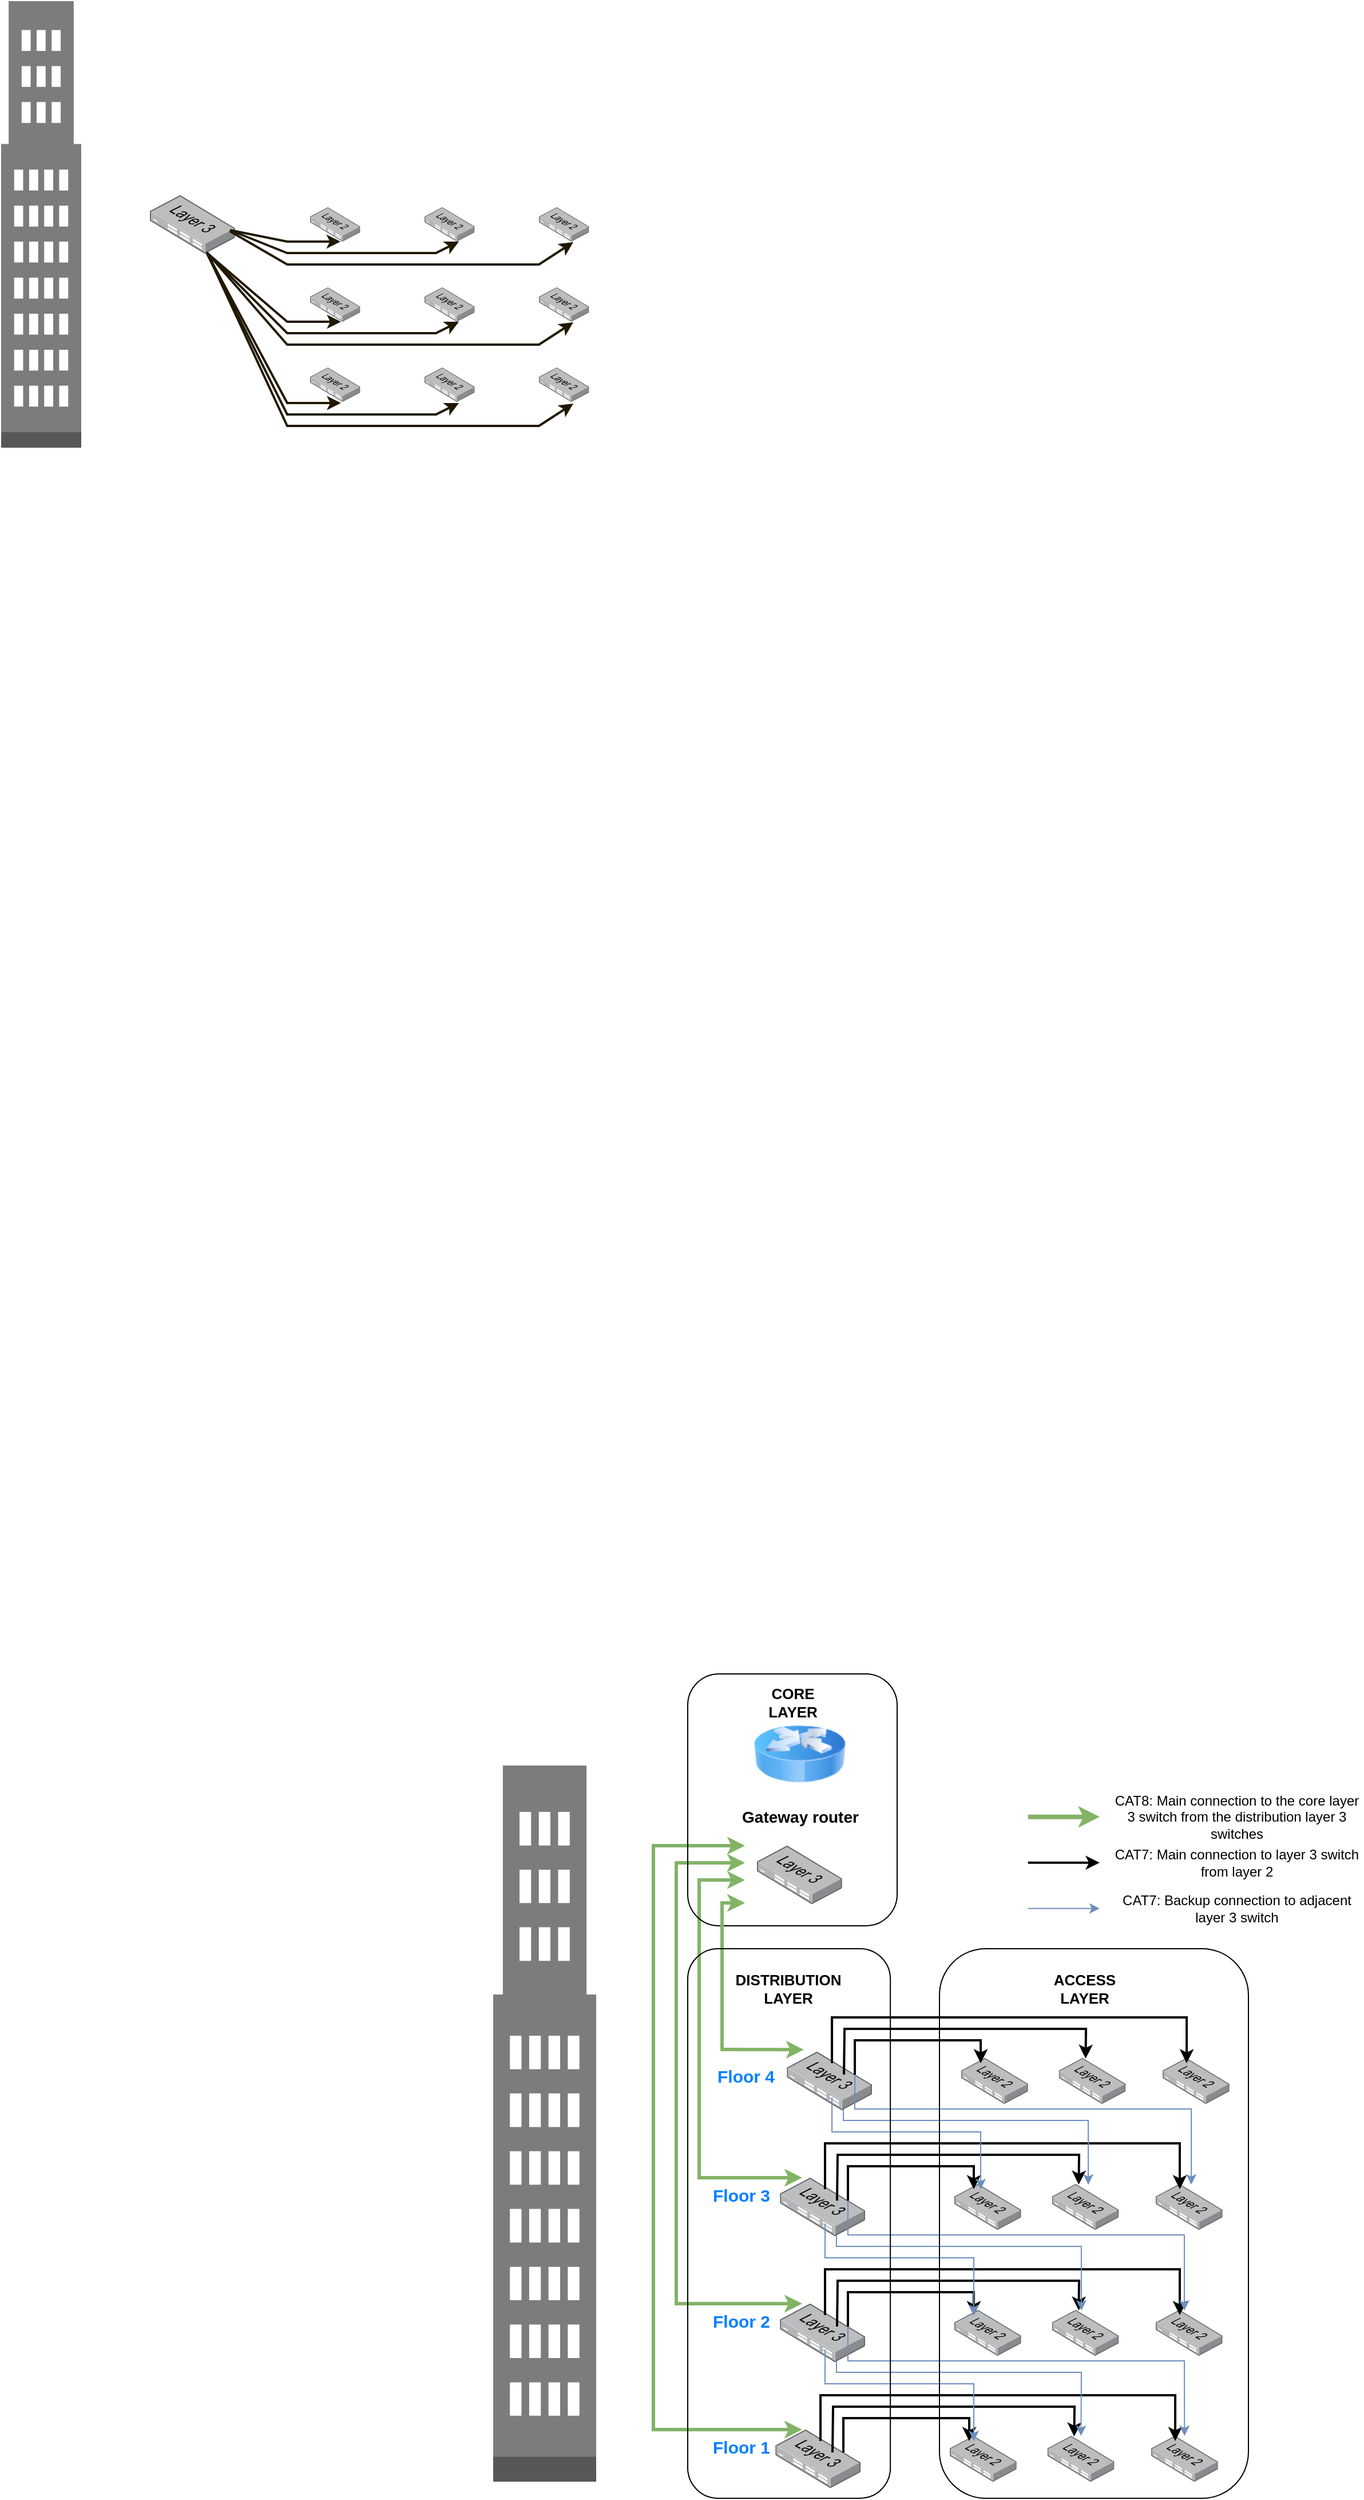 <mxfile version="21.1.5" type="github">
  <diagram name="Page-1" id="d2RnDEmiHLYn-2It_elG">
    <mxGraphModel dx="1366" dy="1354" grid="1" gridSize="10" guides="1" tooltips="1" connect="1" arrows="1" fold="1" page="1" pageScale="1" pageWidth="850" pageHeight="1100" math="0" shadow="0">
      <root>
        <mxCell id="0" />
        <mxCell id="1" parent="0" />
        <mxCell id="zbWsm09rBWJATYQbWznf-193" value="" style="outlineConnect=0;dashed=0;verticalLabelPosition=bottom;verticalAlign=top;align=center;html=1;shape=mxgraph.aws3.office_building;fillColor=#7D7C7C;gradientColor=none;" vertex="1" parent="1">
          <mxGeometry x="370" y="1441" width="90" height="625.5" as="geometry" />
        </mxCell>
        <mxCell id="zbWsm09rBWJATYQbWznf-194" value="" style="image;points=[];aspect=fixed;html=1;align=center;shadow=0;dashed=0;image=img/lib/allied_telesis/switch/Switch_24_port_L3.svg;" vertex="1" parent="1">
          <mxGeometry x="620.6" y="1911" width="74.4" height="51" as="geometry" />
        </mxCell>
        <mxCell id="zbWsm09rBWJATYQbWznf-195" value="" style="image;points=[];aspect=fixed;html=1;align=center;shadow=0;dashed=0;image=img/lib/allied_telesis/switch/Switch_24_port_L2.svg;" vertex="1" parent="1">
          <mxGeometry x="773" y="1916.5" width="58.35" height="40" as="geometry" />
        </mxCell>
        <mxCell id="zbWsm09rBWJATYQbWznf-196" value="" style="image;points=[];aspect=fixed;html=1;align=center;shadow=0;dashed=0;image=img/lib/allied_telesis/switch/Switch_24_port_L2.svg;" vertex="1" parent="1">
          <mxGeometry x="858.35" y="1916.5" width="58.35" height="40" as="geometry" />
        </mxCell>
        <mxCell id="zbWsm09rBWJATYQbWznf-197" value="" style="image;points=[];aspect=fixed;html=1;align=center;shadow=0;dashed=0;image=img/lib/allied_telesis/switch/Switch_24_port_L2.svg;" vertex="1" parent="1">
          <mxGeometry x="949" y="1916.5" width="58.35" height="40" as="geometry" />
        </mxCell>
        <mxCell id="zbWsm09rBWJATYQbWznf-198" value="" style="endArrow=classic;html=1;rounded=0;entryX=0.36;entryY=0.113;entryDx=0;entryDy=0;entryPerimeter=0;strokeWidth=2;" edge="1" parent="1" target="zbWsm09rBWJATYQbWznf-197">
          <mxGeometry width="50" height="50" relative="1" as="geometry">
            <mxPoint x="660" y="1921" as="sourcePoint" />
            <mxPoint x="920" y="1871" as="targetPoint" />
            <Array as="points">
              <mxPoint x="660" y="1881" />
              <mxPoint x="970" y="1881" />
            </Array>
          </mxGeometry>
        </mxCell>
        <mxCell id="zbWsm09rBWJATYQbWznf-199" value="" style="endArrow=classic;html=1;rounded=0;entryX=0.4;entryY=0.014;entryDx=0;entryDy=0;entryPerimeter=0;strokeWidth=2;" edge="1" parent="1" target="zbWsm09rBWJATYQbWznf-196">
          <mxGeometry width="50" height="50" relative="1" as="geometry">
            <mxPoint x="670.5" y="1931" as="sourcePoint" />
            <mxPoint x="750.5" y="1931" as="targetPoint" />
            <Array as="points">
              <mxPoint x="671" y="1891" />
              <mxPoint x="882" y="1891" />
            </Array>
          </mxGeometry>
        </mxCell>
        <mxCell id="zbWsm09rBWJATYQbWznf-200" value="" style="endArrow=classic;html=1;rounded=0;strokeWidth=2;" edge="1" parent="1">
          <mxGeometry width="50" height="50" relative="1" as="geometry">
            <mxPoint x="680" y="1931" as="sourcePoint" />
            <mxPoint x="790" y="1921" as="targetPoint" />
            <Array as="points">
              <mxPoint x="680" y="1901" />
              <mxPoint x="790" y="1901" />
            </Array>
          </mxGeometry>
        </mxCell>
        <mxCell id="zbWsm09rBWJATYQbWznf-201" value="" style="image;points=[];aspect=fixed;html=1;align=center;shadow=0;dashed=0;image=img/lib/allied_telesis/switch/Switch_24_port_L3.svg;" vertex="1" parent="1">
          <mxGeometry x="616.62" y="2021" width="74.4" height="51" as="geometry" />
        </mxCell>
        <mxCell id="zbWsm09rBWJATYQbWznf-202" value="" style="image;points=[];aspect=fixed;html=1;align=center;shadow=0;dashed=0;image=img/lib/allied_telesis/switch/Switch_24_port_L2.svg;" vertex="1" parent="1">
          <mxGeometry x="769.02" y="2026.5" width="58.35" height="40" as="geometry" />
        </mxCell>
        <mxCell id="zbWsm09rBWJATYQbWznf-203" value="" style="image;points=[];aspect=fixed;html=1;align=center;shadow=0;dashed=0;image=img/lib/allied_telesis/switch/Switch_24_port_L2.svg;" vertex="1" parent="1">
          <mxGeometry x="854.37" y="2026.5" width="58.35" height="40" as="geometry" />
        </mxCell>
        <mxCell id="zbWsm09rBWJATYQbWznf-204" value="" style="image;points=[];aspect=fixed;html=1;align=center;shadow=0;dashed=0;image=img/lib/allied_telesis/switch/Switch_24_port_L2.svg;" vertex="1" parent="1">
          <mxGeometry x="945.02" y="2026.5" width="58.35" height="40" as="geometry" />
        </mxCell>
        <mxCell id="zbWsm09rBWJATYQbWznf-205" value="" style="endArrow=classic;html=1;rounded=0;entryX=0.36;entryY=0.113;entryDx=0;entryDy=0;entryPerimeter=0;strokeWidth=2;" edge="1" parent="1" target="zbWsm09rBWJATYQbWznf-204">
          <mxGeometry width="50" height="50" relative="1" as="geometry">
            <mxPoint x="656.02" y="2031" as="sourcePoint" />
            <mxPoint x="916.02" y="1981" as="targetPoint" />
            <Array as="points">
              <mxPoint x="656.02" y="1991" />
              <mxPoint x="966.02" y="1991" />
            </Array>
          </mxGeometry>
        </mxCell>
        <mxCell id="zbWsm09rBWJATYQbWznf-206" value="" style="endArrow=classic;html=1;rounded=0;entryX=0.4;entryY=0.014;entryDx=0;entryDy=0;entryPerimeter=0;strokeWidth=2;" edge="1" parent="1" target="zbWsm09rBWJATYQbWznf-203">
          <mxGeometry width="50" height="50" relative="1" as="geometry">
            <mxPoint x="666.52" y="2041" as="sourcePoint" />
            <mxPoint x="746.52" y="2041" as="targetPoint" />
            <Array as="points">
              <mxPoint x="667.02" y="2001" />
              <mxPoint x="878.02" y="2001" />
            </Array>
          </mxGeometry>
        </mxCell>
        <mxCell id="zbWsm09rBWJATYQbWznf-207" value="" style="endArrow=classic;html=1;rounded=0;strokeWidth=2;" edge="1" parent="1">
          <mxGeometry width="50" height="50" relative="1" as="geometry">
            <mxPoint x="676.02" y="2041" as="sourcePoint" />
            <mxPoint x="786.02" y="2031" as="targetPoint" />
            <Array as="points">
              <mxPoint x="676.02" y="2011" />
              <mxPoint x="786.02" y="2011" />
            </Array>
          </mxGeometry>
        </mxCell>
        <mxCell id="zbWsm09rBWJATYQbWznf-208" value="" style="endArrow=classic;html=1;rounded=0;fillColor=#dae8fc;strokeColor=#6c8ebf;exitX=0.798;exitY=0.392;exitDx=0;exitDy=0;exitPerimeter=0;" edge="1" parent="1" source="zbWsm09rBWJATYQbWznf-194" target="zbWsm09rBWJATYQbWznf-204">
          <mxGeometry width="50" height="50" relative="1" as="geometry">
            <mxPoint x="970" y="2031" as="sourcePoint" />
            <mxPoint x="1020" y="1981" as="targetPoint" />
            <Array as="points">
              <mxPoint x="680" y="1961" />
              <mxPoint x="974" y="1961" />
            </Array>
          </mxGeometry>
        </mxCell>
        <mxCell id="zbWsm09rBWJATYQbWznf-209" value="" style="endArrow=classic;html=1;rounded=0;fillColor=#dae8fc;strokeColor=#6c8ebf;" edge="1" parent="1" target="zbWsm09rBWJATYQbWznf-203">
          <mxGeometry width="50" height="50" relative="1" as="geometry">
            <mxPoint x="670" y="1961" as="sourcePoint" />
            <mxPoint x="720" y="1911" as="targetPoint" />
            <Array as="points">
              <mxPoint x="670" y="1971" />
              <mxPoint x="884" y="1971" />
            </Array>
          </mxGeometry>
        </mxCell>
        <mxCell id="zbWsm09rBWJATYQbWznf-210" value="" style="endArrow=classic;html=1;rounded=0;fillColor=#dae8fc;strokeColor=#6c8ebf;entryX=0.36;entryY=0.112;entryDx=0;entryDy=0;entryPerimeter=0;exitX=0.53;exitY=0.784;exitDx=0;exitDy=0;exitPerimeter=0;" edge="1" parent="1" source="zbWsm09rBWJATYQbWznf-194" target="zbWsm09rBWJATYQbWznf-202">
          <mxGeometry width="50" height="50" relative="1" as="geometry">
            <mxPoint x="620" y="2011" as="sourcePoint" />
            <mxPoint x="670" y="1961" as="targetPoint" />
            <Array as="points">
              <mxPoint x="660" y="1981" />
              <mxPoint x="790" y="1981" />
            </Array>
          </mxGeometry>
        </mxCell>
        <mxCell id="zbWsm09rBWJATYQbWznf-211" value="" style="image;points=[];aspect=fixed;html=1;align=center;shadow=0;dashed=0;image=img/lib/allied_telesis/switch/Switch_24_port_L3.svg;" vertex="1" parent="1">
          <mxGeometry x="620.6" y="1801" width="74.4" height="51" as="geometry" />
        </mxCell>
        <mxCell id="zbWsm09rBWJATYQbWznf-212" value="" style="image;points=[];aspect=fixed;html=1;align=center;shadow=0;dashed=0;image=img/lib/allied_telesis/switch/Switch_24_port_L2.svg;" vertex="1" parent="1">
          <mxGeometry x="773" y="1806.5" width="58.35" height="40" as="geometry" />
        </mxCell>
        <mxCell id="zbWsm09rBWJATYQbWznf-213" value="" style="image;points=[];aspect=fixed;html=1;align=center;shadow=0;dashed=0;image=img/lib/allied_telesis/switch/Switch_24_port_L2.svg;" vertex="1" parent="1">
          <mxGeometry x="858.35" y="1806.5" width="58.35" height="40" as="geometry" />
        </mxCell>
        <mxCell id="zbWsm09rBWJATYQbWznf-214" value="" style="image;points=[];aspect=fixed;html=1;align=center;shadow=0;dashed=0;image=img/lib/allied_telesis/switch/Switch_24_port_L2.svg;" vertex="1" parent="1">
          <mxGeometry x="949" y="1806.5" width="58.35" height="40" as="geometry" />
        </mxCell>
        <mxCell id="zbWsm09rBWJATYQbWznf-215" value="" style="endArrow=classic;html=1;rounded=0;entryX=0.36;entryY=0.113;entryDx=0;entryDy=0;entryPerimeter=0;strokeWidth=2;" edge="1" parent="1" target="zbWsm09rBWJATYQbWznf-214">
          <mxGeometry width="50" height="50" relative="1" as="geometry">
            <mxPoint x="660" y="1811" as="sourcePoint" />
            <mxPoint x="920" y="1761" as="targetPoint" />
            <Array as="points">
              <mxPoint x="660" y="1771" />
              <mxPoint x="970" y="1771" />
            </Array>
          </mxGeometry>
        </mxCell>
        <mxCell id="zbWsm09rBWJATYQbWznf-216" value="" style="endArrow=classic;html=1;rounded=0;entryX=0.4;entryY=0.014;entryDx=0;entryDy=0;entryPerimeter=0;strokeWidth=2;" edge="1" parent="1" target="zbWsm09rBWJATYQbWznf-213">
          <mxGeometry width="50" height="50" relative="1" as="geometry">
            <mxPoint x="670.5" y="1821" as="sourcePoint" />
            <mxPoint x="750.5" y="1821" as="targetPoint" />
            <Array as="points">
              <mxPoint x="671" y="1781" />
              <mxPoint x="882" y="1781" />
            </Array>
          </mxGeometry>
        </mxCell>
        <mxCell id="zbWsm09rBWJATYQbWznf-217" value="" style="endArrow=classic;html=1;rounded=0;strokeWidth=2;" edge="1" parent="1">
          <mxGeometry width="50" height="50" relative="1" as="geometry">
            <mxPoint x="680" y="1821" as="sourcePoint" />
            <mxPoint x="790" y="1811" as="targetPoint" />
            <Array as="points">
              <mxPoint x="680" y="1791" />
              <mxPoint x="790" y="1791" />
            </Array>
          </mxGeometry>
        </mxCell>
        <mxCell id="zbWsm09rBWJATYQbWznf-218" value="" style="endArrow=classic;html=1;rounded=0;fillColor=#dae8fc;strokeColor=#6c8ebf;exitX=0.798;exitY=0.392;exitDx=0;exitDy=0;exitPerimeter=0;" edge="1" parent="1" source="zbWsm09rBWJATYQbWznf-211">
          <mxGeometry width="50" height="50" relative="1" as="geometry">
            <mxPoint x="970" y="1921" as="sourcePoint" />
            <mxPoint x="974" y="1917" as="targetPoint" />
            <Array as="points">
              <mxPoint x="680" y="1851" />
              <mxPoint x="974" y="1851" />
            </Array>
          </mxGeometry>
        </mxCell>
        <mxCell id="zbWsm09rBWJATYQbWznf-219" value="" style="endArrow=classic;html=1;rounded=0;fillColor=#dae8fc;strokeColor=#6c8ebf;" edge="1" parent="1">
          <mxGeometry width="50" height="50" relative="1" as="geometry">
            <mxPoint x="670" y="1851" as="sourcePoint" />
            <mxPoint x="884" y="1917" as="targetPoint" />
            <Array as="points">
              <mxPoint x="670" y="1861" />
              <mxPoint x="884" y="1861" />
            </Array>
          </mxGeometry>
        </mxCell>
        <mxCell id="zbWsm09rBWJATYQbWznf-220" value="" style="endArrow=classic;html=1;rounded=0;fillColor=#dae8fc;strokeColor=#6c8ebf;entryX=0.36;entryY=0.112;entryDx=0;entryDy=0;entryPerimeter=0;exitX=0.53;exitY=0.784;exitDx=0;exitDy=0;exitPerimeter=0;" edge="1" parent="1" source="zbWsm09rBWJATYQbWznf-211">
          <mxGeometry width="50" height="50" relative="1" as="geometry">
            <mxPoint x="620" y="1901" as="sourcePoint" />
            <mxPoint x="790" y="1921" as="targetPoint" />
            <Array as="points">
              <mxPoint x="660" y="1871" />
              <mxPoint x="790" y="1871" />
            </Array>
          </mxGeometry>
        </mxCell>
        <mxCell id="zbWsm09rBWJATYQbWznf-221" value="" style="image;points=[];aspect=fixed;html=1;align=center;shadow=0;dashed=0;image=img/lib/allied_telesis/switch/Switch_24_port_L3.svg;" vertex="1" parent="1">
          <mxGeometry x="626.63" y="1691" width="74.4" height="51" as="geometry" />
        </mxCell>
        <mxCell id="zbWsm09rBWJATYQbWznf-222" value="" style="image;points=[];aspect=fixed;html=1;align=center;shadow=0;dashed=0;image=img/lib/allied_telesis/switch/Switch_24_port_L2.svg;" vertex="1" parent="1">
          <mxGeometry x="779.03" y="1696.5" width="58.35" height="40" as="geometry" />
        </mxCell>
        <mxCell id="zbWsm09rBWJATYQbWznf-223" value="" style="image;points=[];aspect=fixed;html=1;align=center;shadow=0;dashed=0;image=img/lib/allied_telesis/switch/Switch_24_port_L2.svg;" vertex="1" parent="1">
          <mxGeometry x="864.38" y="1696.5" width="58.35" height="40" as="geometry" />
        </mxCell>
        <mxCell id="zbWsm09rBWJATYQbWznf-224" value="" style="image;points=[];aspect=fixed;html=1;align=center;shadow=0;dashed=0;image=img/lib/allied_telesis/switch/Switch_24_port_L2.svg;" vertex="1" parent="1">
          <mxGeometry x="955.03" y="1696.5" width="58.35" height="40" as="geometry" />
        </mxCell>
        <mxCell id="zbWsm09rBWJATYQbWznf-225" value="" style="endArrow=classic;html=1;rounded=0;entryX=0.36;entryY=0.113;entryDx=0;entryDy=0;entryPerimeter=0;strokeWidth=2;" edge="1" parent="1" target="zbWsm09rBWJATYQbWznf-224">
          <mxGeometry width="50" height="50" relative="1" as="geometry">
            <mxPoint x="666.03" y="1701" as="sourcePoint" />
            <mxPoint x="926.03" y="1651" as="targetPoint" />
            <Array as="points">
              <mxPoint x="666.03" y="1661" />
              <mxPoint x="976.03" y="1661" />
            </Array>
          </mxGeometry>
        </mxCell>
        <mxCell id="zbWsm09rBWJATYQbWznf-226" value="" style="endArrow=classic;html=1;rounded=0;entryX=0.4;entryY=0.014;entryDx=0;entryDy=0;entryPerimeter=0;strokeWidth=2;" edge="1" parent="1" target="zbWsm09rBWJATYQbWznf-223">
          <mxGeometry width="50" height="50" relative="1" as="geometry">
            <mxPoint x="676.53" y="1711" as="sourcePoint" />
            <mxPoint x="756.53" y="1711" as="targetPoint" />
            <Array as="points">
              <mxPoint x="677.03" y="1671" />
              <mxPoint x="888.03" y="1671" />
            </Array>
          </mxGeometry>
        </mxCell>
        <mxCell id="zbWsm09rBWJATYQbWznf-227" value="" style="endArrow=classic;html=1;rounded=0;strokeWidth=2;" edge="1" parent="1">
          <mxGeometry width="50" height="50" relative="1" as="geometry">
            <mxPoint x="686.03" y="1711" as="sourcePoint" />
            <mxPoint x="796.03" y="1701" as="targetPoint" />
            <Array as="points">
              <mxPoint x="686.03" y="1681" />
              <mxPoint x="796.03" y="1681" />
            </Array>
          </mxGeometry>
        </mxCell>
        <mxCell id="zbWsm09rBWJATYQbWznf-228" value="" style="endArrow=classic;html=1;rounded=0;fillColor=#dae8fc;strokeColor=#6c8ebf;exitX=0.798;exitY=0.392;exitDx=0;exitDy=0;exitPerimeter=0;" edge="1" parent="1" source="zbWsm09rBWJATYQbWznf-221">
          <mxGeometry width="50" height="50" relative="1" as="geometry">
            <mxPoint x="976.03" y="1811" as="sourcePoint" />
            <mxPoint x="980.03" y="1807" as="targetPoint" />
            <Array as="points">
              <mxPoint x="686.03" y="1741" />
              <mxPoint x="980.03" y="1741" />
            </Array>
          </mxGeometry>
        </mxCell>
        <mxCell id="zbWsm09rBWJATYQbWznf-229" value="" style="endArrow=classic;html=1;rounded=0;fillColor=#dae8fc;strokeColor=#6c8ebf;" edge="1" parent="1">
          <mxGeometry width="50" height="50" relative="1" as="geometry">
            <mxPoint x="676.03" y="1741" as="sourcePoint" />
            <mxPoint x="890.03" y="1807" as="targetPoint" />
            <Array as="points">
              <mxPoint x="676.03" y="1751" />
              <mxPoint x="890.03" y="1751" />
            </Array>
          </mxGeometry>
        </mxCell>
        <mxCell id="zbWsm09rBWJATYQbWznf-230" value="" style="endArrow=classic;html=1;rounded=0;fillColor=#dae8fc;strokeColor=#6c8ebf;entryX=0.36;entryY=0.112;entryDx=0;entryDy=0;entryPerimeter=0;exitX=0.53;exitY=0.784;exitDx=0;exitDy=0;exitPerimeter=0;" edge="1" parent="1" source="zbWsm09rBWJATYQbWznf-221">
          <mxGeometry width="50" height="50" relative="1" as="geometry">
            <mxPoint x="626.03" y="1791" as="sourcePoint" />
            <mxPoint x="796.03" y="1811" as="targetPoint" />
            <Array as="points">
              <mxPoint x="666.03" y="1761" />
              <mxPoint x="796.03" y="1761" />
            </Array>
          </mxGeometry>
        </mxCell>
        <mxCell id="zbWsm09rBWJATYQbWznf-231" value="" style="endArrow=classic;startArrow=classic;html=1;rounded=0;strokeWidth=3;fillColor=#d5e8d4;strokeColor=#82b366;" edge="1" parent="1">
          <mxGeometry width="50" height="50" relative="1" as="geometry">
            <mxPoint x="640" y="2021" as="sourcePoint" />
            <mxPoint x="590" y="1511" as="targetPoint" />
            <Array as="points">
              <mxPoint x="510" y="2021" />
              <mxPoint x="510" y="1781" />
              <mxPoint x="510" y="1511" />
            </Array>
          </mxGeometry>
        </mxCell>
        <mxCell id="zbWsm09rBWJATYQbWznf-232" value="" style="endArrow=classic;startArrow=classic;html=1;rounded=0;strokeWidth=3;fillColor=#d5e8d4;strokeColor=#82b366;" edge="1" parent="1">
          <mxGeometry width="50" height="50" relative="1" as="geometry">
            <mxPoint x="640" y="1911" as="sourcePoint" />
            <mxPoint x="590" y="1526" as="targetPoint" />
            <Array as="points">
              <mxPoint x="530" y="1911" />
              <mxPoint x="530" y="1526" />
            </Array>
          </mxGeometry>
        </mxCell>
        <mxCell id="zbWsm09rBWJATYQbWznf-233" value="" style="endArrow=classic;startArrow=classic;html=1;rounded=0;strokeWidth=3;fillColor=#d5e8d4;strokeColor=#82b366;" edge="1" parent="1">
          <mxGeometry width="50" height="50" relative="1" as="geometry">
            <mxPoint x="640" y="1801" as="sourcePoint" />
            <mxPoint x="590" y="1541" as="targetPoint" />
            <Array as="points">
              <mxPoint x="550" y="1801" />
              <mxPoint x="550" y="1541" />
            </Array>
          </mxGeometry>
        </mxCell>
        <mxCell id="zbWsm09rBWJATYQbWznf-234" value="" style="rounded=1;whiteSpace=wrap;html=1;fillColor=none;" vertex="1" parent="1">
          <mxGeometry x="760" y="1601" width="270" height="480" as="geometry" />
        </mxCell>
        <mxCell id="zbWsm09rBWJATYQbWznf-235" value="&lt;b&gt;&lt;font color=&quot;#007fff&quot; style=&quot;font-size: 15px;&quot;&gt;Floor 4&lt;/font&gt;&lt;/b&gt;" style="text;html=1;strokeColor=none;fillColor=none;align=center;verticalAlign=middle;whiteSpace=wrap;rounded=0;" vertex="1" parent="1">
          <mxGeometry x="560.6" y="1696.5" width="60" height="30" as="geometry" />
        </mxCell>
        <mxCell id="zbWsm09rBWJATYQbWznf-236" value="&lt;b&gt;&lt;font color=&quot;#007fff&quot; style=&quot;font-size: 15px;&quot;&gt;Floor 3&lt;/font&gt;&lt;/b&gt;" style="text;html=1;strokeColor=none;fillColor=none;align=center;verticalAlign=middle;whiteSpace=wrap;rounded=0;" vertex="1" parent="1">
          <mxGeometry x="556.62" y="1801" width="60" height="30" as="geometry" />
        </mxCell>
        <mxCell id="zbWsm09rBWJATYQbWznf-237" value="&lt;b&gt;&lt;font color=&quot;#007fff&quot; style=&quot;font-size: 15px;&quot;&gt;Floor 2&lt;/font&gt;&lt;/b&gt;" style="text;html=1;strokeColor=none;fillColor=none;align=center;verticalAlign=middle;whiteSpace=wrap;rounded=0;" vertex="1" parent="1">
          <mxGeometry x="556.62" y="1911" width="60" height="30" as="geometry" />
        </mxCell>
        <mxCell id="zbWsm09rBWJATYQbWznf-238" value="&lt;b&gt;&lt;font color=&quot;#007fff&quot; style=&quot;font-size: 15px;&quot;&gt;Floor 1&lt;/font&gt;&lt;/b&gt;" style="text;html=1;strokeColor=none;fillColor=none;align=center;verticalAlign=middle;whiteSpace=wrap;rounded=0;" vertex="1" parent="1">
          <mxGeometry x="556.62" y="2021" width="60" height="30" as="geometry" />
        </mxCell>
        <mxCell id="zbWsm09rBWJATYQbWznf-239" value="" style="rounded=1;whiteSpace=wrap;html=1;fillColor=none;" vertex="1" parent="1">
          <mxGeometry x="540" y="1361" width="183" height="220" as="geometry" />
        </mxCell>
        <mxCell id="zbWsm09rBWJATYQbWznf-240" value="" style="image;points=[];aspect=fixed;html=1;align=center;shadow=0;dashed=0;image=img/lib/allied_telesis/switch/Switch_24_port_L3.svg;" vertex="1" parent="1">
          <mxGeometry x="600.5" y="1511" width="74.4" height="51" as="geometry" />
        </mxCell>
        <mxCell id="zbWsm09rBWJATYQbWznf-241" value="" style="endArrow=classic;startArrow=classic;html=1;rounded=0;strokeWidth=3;fillColor=#d5e8d4;strokeColor=#82b366;entryX=0.2;entryY=-0.035;entryDx=0;entryDy=0;entryPerimeter=0;" edge="1" parent="1" target="zbWsm09rBWJATYQbWznf-221">
          <mxGeometry width="50" height="50" relative="1" as="geometry">
            <mxPoint x="590" y="1561" as="sourcePoint" />
            <mxPoint x="630" y="1691" as="targetPoint" />
            <Array as="points">
              <mxPoint x="570" y="1561" />
              <mxPoint x="570" y="1689" />
            </Array>
          </mxGeometry>
        </mxCell>
        <mxCell id="zbWsm09rBWJATYQbWznf-242" value="" style="rounded=1;whiteSpace=wrap;html=1;fillColor=none;" vertex="1" parent="1">
          <mxGeometry x="540" y="1601" width="177.08" height="480" as="geometry" />
        </mxCell>
        <mxCell id="zbWsm09rBWJATYQbWznf-243" value="&lt;font style=&quot;font-size: 14px;&quot;&gt;&lt;b&gt;Gateway router&lt;/b&gt;&lt;/font&gt;" style="image;html=1;image=img/lib/clip_art/networking/Router_Icon_128x128.png" vertex="1" parent="1">
          <mxGeometry x="597.7" y="1391" width="80" height="80" as="geometry" />
        </mxCell>
        <mxCell id="zbWsm09rBWJATYQbWznf-244" value="&lt;b style=&quot;border-color: var(--border-color);&quot;&gt;&lt;font style=&quot;border-color: var(--border-color); font-size: 13px;&quot;&gt;DISTRIBUTION LAYER&lt;/font&gt;&lt;/b&gt;" style="text;html=1;strokeColor=none;fillColor=none;align=center;verticalAlign=middle;whiteSpace=wrap;rounded=0;" vertex="1" parent="1">
          <mxGeometry x="598" y="1621" width="60" height="30" as="geometry" />
        </mxCell>
        <mxCell id="zbWsm09rBWJATYQbWznf-245" value="&lt;b style=&quot;border-color: var(--border-color);&quot;&gt;&lt;font style=&quot;border-color: var(--border-color); font-size: 13px;&quot;&gt;ACCESS LAYER&lt;/font&gt;&lt;/b&gt;" style="text;html=1;strokeColor=none;fillColor=none;align=center;verticalAlign=middle;whiteSpace=wrap;rounded=0;" vertex="1" parent="1">
          <mxGeometry x="856.7" y="1621" width="60" height="30" as="geometry" />
        </mxCell>
        <mxCell id="zbWsm09rBWJATYQbWznf-246" value="&lt;b style=&quot;border-color: var(--border-color);&quot;&gt;&lt;font style=&quot;border-color: var(--border-color); font-size: 13px;&quot;&gt;CORE LAYER&lt;/font&gt;&lt;/b&gt;" style="text;html=1;strokeColor=none;fillColor=none;align=center;verticalAlign=middle;whiteSpace=wrap;rounded=0;" vertex="1" parent="1">
          <mxGeometry x="601.5" y="1371" width="60" height="30" as="geometry" />
        </mxCell>
        <mxCell id="zbWsm09rBWJATYQbWznf-247" value="" style="endArrow=classic;html=1;rounded=0;strokeWidth=1;fillColor=#dae8fc;strokeColor=#6c8ebf;" edge="1" parent="1">
          <mxGeometry width="50" height="50" relative="1" as="geometry">
            <mxPoint x="837.38" y="1565.86" as="sourcePoint" />
            <mxPoint x="900" y="1565.86" as="targetPoint" />
          </mxGeometry>
        </mxCell>
        <mxCell id="zbWsm09rBWJATYQbWznf-248" value="" style="endArrow=classic;html=1;rounded=0;strokeWidth=2;" edge="1" parent="1">
          <mxGeometry width="50" height="50" relative="1" as="geometry">
            <mxPoint x="837.38" y="1525.86" as="sourcePoint" />
            <mxPoint x="900" y="1525.86" as="targetPoint" />
          </mxGeometry>
        </mxCell>
        <mxCell id="zbWsm09rBWJATYQbWznf-249" value="" style="endArrow=classic;html=1;rounded=0;strokeWidth=4;fillColor=#d5e8d4;strokeColor=#82b366;" edge="1" parent="1">
          <mxGeometry width="50" height="50" relative="1" as="geometry">
            <mxPoint x="837.38" y="1485.86" as="sourcePoint" />
            <mxPoint x="900" y="1485.86" as="targetPoint" />
          </mxGeometry>
        </mxCell>
        <mxCell id="zbWsm09rBWJATYQbWznf-250" value="CAT7: Backup connection to adjacent layer 3 switch" style="text;html=1;strokeColor=none;fillColor=none;align=center;verticalAlign=middle;whiteSpace=wrap;rounded=0;" vertex="1" parent="1">
          <mxGeometry x="910" y="1551" width="220" height="30" as="geometry" />
        </mxCell>
        <mxCell id="zbWsm09rBWJATYQbWznf-251" value="CAT7: Main connection to layer 3 switch from layer 2" style="text;html=1;strokeColor=none;fillColor=none;align=center;verticalAlign=middle;whiteSpace=wrap;rounded=0;" vertex="1" parent="1">
          <mxGeometry x="910" y="1511" width="220" height="30" as="geometry" />
        </mxCell>
        <mxCell id="zbWsm09rBWJATYQbWznf-252" value="CAT8: Main connection to the core layer 3 switch from the distribution layer 3 switches" style="text;html=1;strokeColor=none;fillColor=none;align=center;verticalAlign=middle;whiteSpace=wrap;rounded=0;" vertex="1" parent="1">
          <mxGeometry x="910" y="1471" width="220" height="30" as="geometry" />
        </mxCell>
        <mxCell id="zbWsm09rBWJATYQbWznf-253" value="" style="outlineConnect=0;dashed=0;verticalLabelPosition=bottom;verticalAlign=top;align=center;html=1;shape=mxgraph.aws3.office_building;fillColor=#7D7C7C;gradientColor=none;" vertex="1" parent="1">
          <mxGeometry x="-60" y="-100" width="70" height="390" as="geometry" />
        </mxCell>
        <mxCell id="zbWsm09rBWJATYQbWznf-254" value="" style="image;points=[];aspect=fixed;html=1;align=center;shadow=0;dashed=0;image=img/lib/allied_telesis/switch/Switch_24_port_L2.svg;" vertex="1" parent="1">
          <mxGeometry x="210" y="220" width="43.76" height="30" as="geometry" />
        </mxCell>
        <mxCell id="zbWsm09rBWJATYQbWznf-255" value="" style="image;points=[];aspect=fixed;html=1;align=center;shadow=0;dashed=0;image=img/lib/allied_telesis/switch/Switch_24_port_L2.svg;" vertex="1" parent="1">
          <mxGeometry x="310" y="220" width="43.76" height="30" as="geometry" />
        </mxCell>
        <mxCell id="zbWsm09rBWJATYQbWznf-256" value="" style="image;points=[];aspect=fixed;html=1;align=center;shadow=0;dashed=0;image=img/lib/allied_telesis/switch/Switch_24_port_L2.svg;" vertex="1" parent="1">
          <mxGeometry x="410" y="220" width="43.76" height="30" as="geometry" />
        </mxCell>
        <mxCell id="zbWsm09rBWJATYQbWznf-257" value="" style="image;points=[];aspect=fixed;html=1;align=center;shadow=0;dashed=0;image=img/lib/allied_telesis/switch/Switch_24_port_L3.svg;" vertex="1" parent="1">
          <mxGeometry x="70" y="69.5" width="74.4" height="51" as="geometry" />
        </mxCell>
        <mxCell id="zbWsm09rBWJATYQbWznf-258" value="" style="image;points=[];aspect=fixed;html=1;align=center;shadow=0;dashed=0;image=img/lib/allied_telesis/switch/Switch_24_port_L2.svg;" vertex="1" parent="1">
          <mxGeometry x="210" y="150" width="43.76" height="30" as="geometry" />
        </mxCell>
        <mxCell id="zbWsm09rBWJATYQbWznf-259" value="" style="image;points=[];aspect=fixed;html=1;align=center;shadow=0;dashed=0;image=img/lib/allied_telesis/switch/Switch_24_port_L2.svg;" vertex="1" parent="1">
          <mxGeometry x="310" y="150" width="43.76" height="30" as="geometry" />
        </mxCell>
        <mxCell id="zbWsm09rBWJATYQbWznf-260" value="" style="image;points=[];aspect=fixed;html=1;align=center;shadow=0;dashed=0;image=img/lib/allied_telesis/switch/Switch_24_port_L2.svg;" vertex="1" parent="1">
          <mxGeometry x="410" y="150" width="43.76" height="30" as="geometry" />
        </mxCell>
        <mxCell id="zbWsm09rBWJATYQbWznf-261" value="" style="image;points=[];aspect=fixed;html=1;align=center;shadow=0;dashed=0;image=img/lib/allied_telesis/switch/Switch_24_port_L2.svg;" vertex="1" parent="1">
          <mxGeometry x="210" y="80" width="43.76" height="30" as="geometry" />
        </mxCell>
        <mxCell id="zbWsm09rBWJATYQbWznf-262" value="" style="image;points=[];aspect=fixed;html=1;align=center;shadow=0;dashed=0;image=img/lib/allied_telesis/switch/Switch_24_port_L2.svg;" vertex="1" parent="1">
          <mxGeometry x="310" y="80" width="43.76" height="30" as="geometry" />
        </mxCell>
        <mxCell id="zbWsm09rBWJATYQbWznf-263" value="" style="image;points=[];aspect=fixed;html=1;align=center;shadow=0;dashed=0;image=img/lib/allied_telesis/switch/Switch_24_port_L2.svg;" vertex="1" parent="1">
          <mxGeometry x="410" y="80" width="43.76" height="30" as="geometry" />
        </mxCell>
        <mxCell id="zbWsm09rBWJATYQbWznf-264" value="" style="endArrow=classic;html=1;rounded=0;entryX=0.608;entryY=1;entryDx=0;entryDy=0;entryPerimeter=0;fillColor=#f5f5f5;strokeColor=#211800;strokeWidth=2;" edge="1" parent="1" target="zbWsm09rBWJATYQbWznf-261">
          <mxGeometry width="50" height="50" relative="1" as="geometry">
            <mxPoint x="140" y="100" as="sourcePoint" />
            <mxPoint x="190" y="50" as="targetPoint" />
            <Array as="points">
              <mxPoint x="190" y="110" />
            </Array>
          </mxGeometry>
        </mxCell>
        <mxCell id="zbWsm09rBWJATYQbWznf-266" value="" style="endArrow=classic;html=1;rounded=0;entryX=0.686;entryY=1;entryDx=0;entryDy=0;entryPerimeter=0;fillColor=#f5f5f5;strokeColor=#211800;strokeWidth=2;" edge="1" parent="1" target="zbWsm09rBWJATYQbWznf-262">
          <mxGeometry width="50" height="50" relative="1" as="geometry">
            <mxPoint x="140" y="100" as="sourcePoint" />
            <mxPoint x="237" y="110" as="targetPoint" />
            <Array as="points">
              <mxPoint x="190" y="120" />
              <mxPoint x="320" y="120" />
            </Array>
          </mxGeometry>
        </mxCell>
        <mxCell id="zbWsm09rBWJATYQbWznf-267" value="" style="endArrow=classic;html=1;rounded=0;entryX=0.686;entryY=1;entryDx=0;entryDy=0;entryPerimeter=0;fillColor=#f5f5f5;strokeColor=#211800;strokeWidth=2;" edge="1" parent="1">
          <mxGeometry width="50" height="50" relative="1" as="geometry">
            <mxPoint x="140" y="101" as="sourcePoint" />
            <mxPoint x="440" y="110.5" as="targetPoint" />
            <Array as="points">
              <mxPoint x="190" y="130" />
              <mxPoint x="410" y="130" />
            </Array>
          </mxGeometry>
        </mxCell>
        <mxCell id="zbWsm09rBWJATYQbWznf-268" value="" style="endArrow=classic;html=1;rounded=0;entryX=0.608;entryY=1;entryDx=0;entryDy=0;entryPerimeter=0;fillColor=#f5f5f5;strokeColor=#211800;strokeWidth=2;" edge="1" parent="1">
          <mxGeometry width="50" height="50" relative="1" as="geometry">
            <mxPoint x="120" y="120" as="sourcePoint" />
            <mxPoint x="237" y="180" as="targetPoint" />
            <Array as="points">
              <mxPoint x="190" y="180" />
            </Array>
          </mxGeometry>
        </mxCell>
        <mxCell id="zbWsm09rBWJATYQbWznf-269" value="" style="endArrow=classic;html=1;rounded=0;entryX=0.686;entryY=1;entryDx=0;entryDy=0;entryPerimeter=0;fillColor=#f5f5f5;strokeColor=#211800;strokeWidth=2;exitX=0.669;exitY=0.982;exitDx=0;exitDy=0;exitPerimeter=0;" edge="1" parent="1" source="zbWsm09rBWJATYQbWznf-257">
          <mxGeometry width="50" height="50" relative="1" as="geometry">
            <mxPoint x="140" y="170" as="sourcePoint" />
            <mxPoint x="340" y="180" as="targetPoint" />
            <Array as="points">
              <mxPoint x="190" y="190" />
              <mxPoint x="320" y="190" />
            </Array>
          </mxGeometry>
        </mxCell>
        <mxCell id="zbWsm09rBWJATYQbWznf-270" value="" style="endArrow=classic;html=1;rounded=0;entryX=0.686;entryY=1;entryDx=0;entryDy=0;entryPerimeter=0;fillColor=#f5f5f5;strokeColor=#211800;strokeWidth=2;exitX=0.667;exitY=0.977;exitDx=0;exitDy=0;exitPerimeter=0;" edge="1" parent="1" source="zbWsm09rBWJATYQbWznf-257">
          <mxGeometry width="50" height="50" relative="1" as="geometry">
            <mxPoint x="140" y="171" as="sourcePoint" />
            <mxPoint x="440" y="180.5" as="targetPoint" />
            <Array as="points">
              <mxPoint x="190" y="200" />
              <mxPoint x="410" y="200" />
            </Array>
          </mxGeometry>
        </mxCell>
        <mxCell id="zbWsm09rBWJATYQbWznf-271" value="" style="endArrow=classic;html=1;rounded=0;entryX=0.608;entryY=1;entryDx=0;entryDy=0;entryPerimeter=0;fillColor=#f5f5f5;strokeColor=#211800;strokeWidth=2;" edge="1" parent="1">
          <mxGeometry width="50" height="50" relative="1" as="geometry">
            <mxPoint x="120" y="120" as="sourcePoint" />
            <mxPoint x="237" y="251" as="targetPoint" />
            <Array as="points">
              <mxPoint x="190" y="251" />
            </Array>
          </mxGeometry>
        </mxCell>
        <mxCell id="zbWsm09rBWJATYQbWznf-272" value="" style="endArrow=classic;html=1;rounded=0;entryX=0.686;entryY=1;entryDx=0;entryDy=0;entryPerimeter=0;fillColor=#f5f5f5;strokeColor=#211800;strokeWidth=2;" edge="1" parent="1" source="zbWsm09rBWJATYQbWznf-257">
          <mxGeometry width="50" height="50" relative="1" as="geometry">
            <mxPoint x="120" y="191" as="sourcePoint" />
            <mxPoint x="340" y="251" as="targetPoint" />
            <Array as="points">
              <mxPoint x="190" y="261" />
              <mxPoint x="320" y="261" />
            </Array>
          </mxGeometry>
        </mxCell>
        <mxCell id="zbWsm09rBWJATYQbWznf-273" value="" style="endArrow=classic;html=1;rounded=0;entryX=0.686;entryY=1;entryDx=0;entryDy=0;entryPerimeter=0;fillColor=#f5f5f5;strokeColor=#211800;strokeWidth=2;exitX=0.672;exitY=0.99;exitDx=0;exitDy=0;exitPerimeter=0;" edge="1" parent="1" source="zbWsm09rBWJATYQbWznf-257">
          <mxGeometry width="50" height="50" relative="1" as="geometry">
            <mxPoint x="120" y="190" as="sourcePoint" />
            <mxPoint x="440" y="251.5" as="targetPoint" />
            <Array as="points">
              <mxPoint x="190" y="271" />
              <mxPoint x="410" y="271" />
            </Array>
          </mxGeometry>
        </mxCell>
      </root>
    </mxGraphModel>
  </diagram>
</mxfile>
